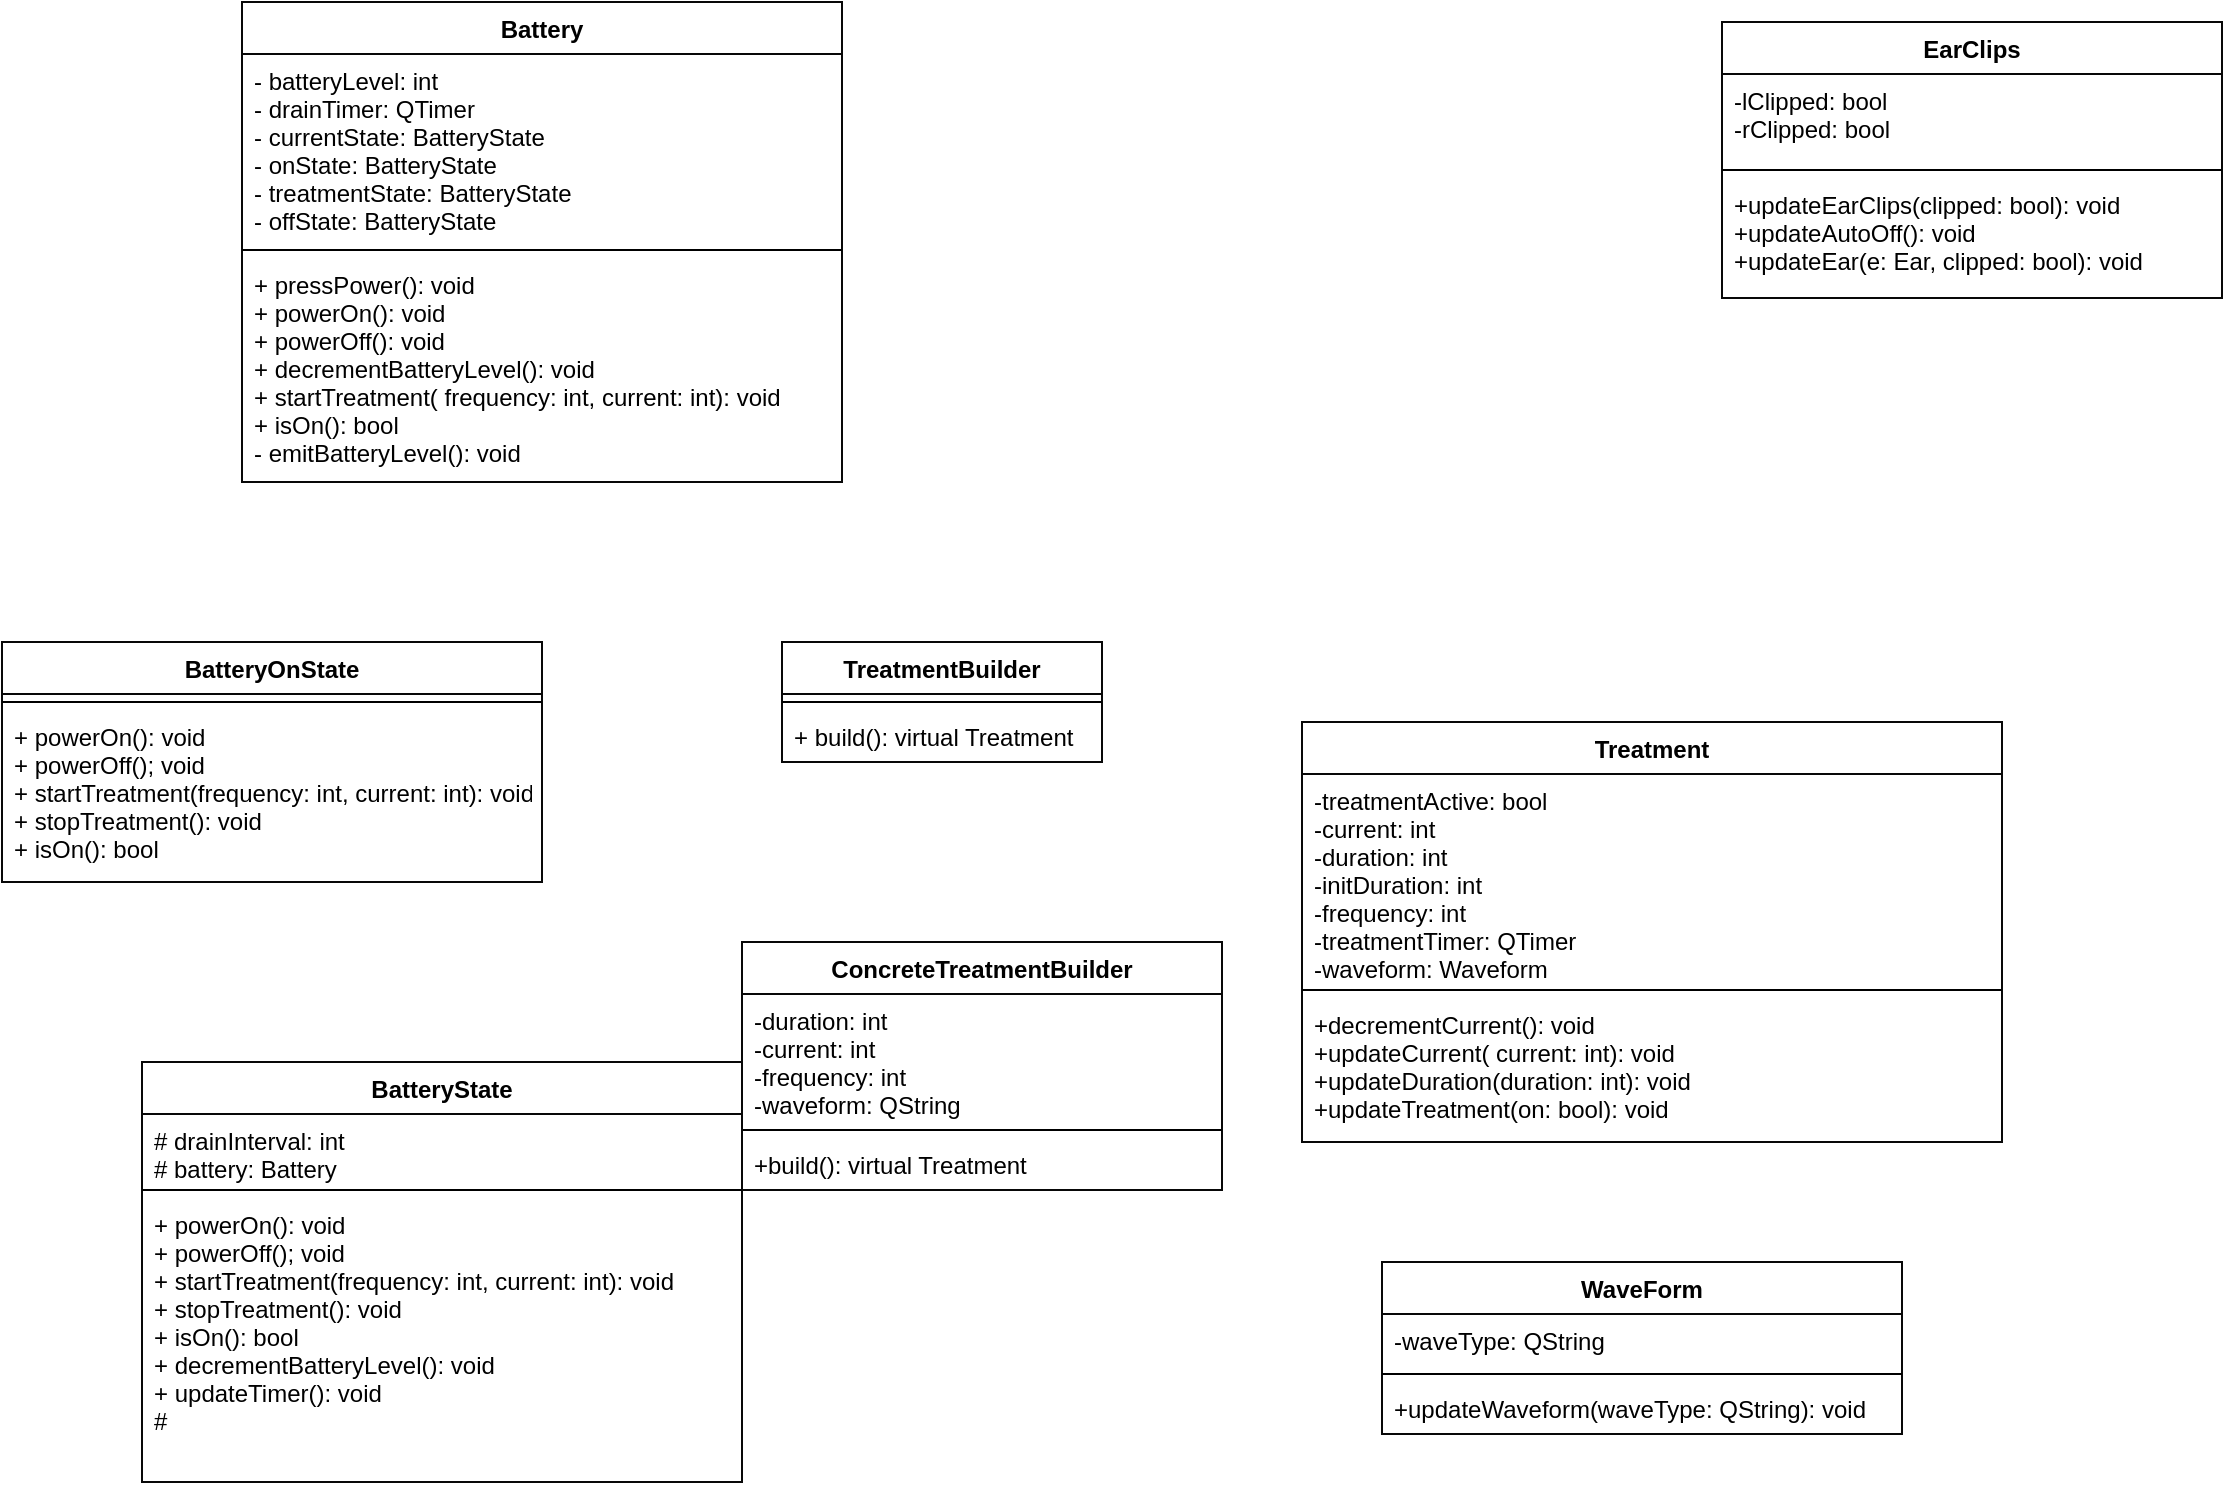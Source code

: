 <mxfile version="15.8.3" type="github">
  <diagram id="LALQUlqU7iQNpAiqEmpd" name="Page-1">
    <mxGraphModel dx="786" dy="514" grid="1" gridSize="10" guides="1" tooltips="1" connect="1" arrows="1" fold="1" page="1" pageScale="1" pageWidth="850" pageHeight="1100" math="0" shadow="0">
      <root>
        <mxCell id="0" />
        <mxCell id="1" parent="0" />
        <mxCell id="x4yOXPps99LkrINDUcCL-13" value="WaveForm" style="swimlane;fontStyle=1;align=center;verticalAlign=top;childLayout=stackLayout;horizontal=1;startSize=26;horizontalStack=0;resizeParent=1;resizeParentMax=0;resizeLast=0;collapsible=1;marginBottom=0;strokeColor=#080808;fillColor=none;" vertex="1" parent="1">
          <mxGeometry x="790" y="730" width="260" height="86" as="geometry" />
        </mxCell>
        <mxCell id="x4yOXPps99LkrINDUcCL-14" value="-waveType: QString" style="text;strokeColor=none;fillColor=none;align=left;verticalAlign=top;spacingLeft=4;spacingRight=4;overflow=hidden;rotatable=0;points=[[0,0.5],[1,0.5]];portConstraint=eastwest;" vertex="1" parent="x4yOXPps99LkrINDUcCL-13">
          <mxGeometry y="26" width="260" height="26" as="geometry" />
        </mxCell>
        <mxCell id="x4yOXPps99LkrINDUcCL-15" value="" style="line;strokeWidth=1;fillColor=none;align=left;verticalAlign=middle;spacingTop=-1;spacingLeft=3;spacingRight=3;rotatable=0;labelPosition=right;points=[];portConstraint=eastwest;" vertex="1" parent="x4yOXPps99LkrINDUcCL-13">
          <mxGeometry y="52" width="260" height="8" as="geometry" />
        </mxCell>
        <mxCell id="x4yOXPps99LkrINDUcCL-16" value="+updateWaveform(waveType: QString): void" style="text;strokeColor=none;fillColor=none;align=left;verticalAlign=top;spacingLeft=4;spacingRight=4;overflow=hidden;rotatable=0;points=[[0,0.5],[1,0.5]];portConstraint=eastwest;" vertex="1" parent="x4yOXPps99LkrINDUcCL-13">
          <mxGeometry y="60" width="260" height="26" as="geometry" />
        </mxCell>
        <mxCell id="x4yOXPps99LkrINDUcCL-17" value="Treatment" style="swimlane;fontStyle=1;align=center;verticalAlign=top;childLayout=stackLayout;horizontal=1;startSize=26;horizontalStack=0;resizeParent=1;resizeParentMax=0;resizeLast=0;collapsible=1;marginBottom=0;strokeColor=#080808;fillColor=none;" vertex="1" parent="1">
          <mxGeometry x="750" y="460" width="350" height="210" as="geometry" />
        </mxCell>
        <mxCell id="x4yOXPps99LkrINDUcCL-18" value="-treatmentActive: bool&#xa;-current: int&#xa;-duration: int&#xa;-initDuration: int&#xa;-frequency: int&#xa;-treatmentTimer: QTimer&#xa;-waveform: Waveform&#xa;" style="text;strokeColor=none;fillColor=none;align=left;verticalAlign=top;spacingLeft=4;spacingRight=4;overflow=hidden;rotatable=0;points=[[0,0.5],[1,0.5]];portConstraint=eastwest;" vertex="1" parent="x4yOXPps99LkrINDUcCL-17">
          <mxGeometry y="26" width="350" height="104" as="geometry" />
        </mxCell>
        <mxCell id="x4yOXPps99LkrINDUcCL-19" value="" style="line;strokeWidth=1;fillColor=none;align=left;verticalAlign=middle;spacingTop=-1;spacingLeft=3;spacingRight=3;rotatable=0;labelPosition=right;points=[];portConstraint=eastwest;" vertex="1" parent="x4yOXPps99LkrINDUcCL-17">
          <mxGeometry y="130" width="350" height="8" as="geometry" />
        </mxCell>
        <mxCell id="x4yOXPps99LkrINDUcCL-20" value="+decrementCurrent(): void&#xa;+updateCurrent( current: int): void&#xa;+updateDuration(duration: int): void&#xa;+updateTreatment(on: bool): void" style="text;strokeColor=none;fillColor=none;align=left;verticalAlign=top;spacingLeft=4;spacingRight=4;overflow=hidden;rotatable=0;points=[[0,0.5],[1,0.5]];portConstraint=eastwest;" vertex="1" parent="x4yOXPps99LkrINDUcCL-17">
          <mxGeometry y="138" width="350" height="72" as="geometry" />
        </mxCell>
        <mxCell id="x4yOXPps99LkrINDUcCL-21" value="TreatmentBuilder" style="swimlane;fontStyle=1;align=center;verticalAlign=top;childLayout=stackLayout;horizontal=1;startSize=26;horizontalStack=0;resizeParent=1;resizeParentMax=0;resizeLast=0;collapsible=1;marginBottom=0;strokeColor=#080808;fillColor=none;" vertex="1" parent="1">
          <mxGeometry x="490" y="420" width="160" height="60" as="geometry" />
        </mxCell>
        <mxCell id="x4yOXPps99LkrINDUcCL-23" value="" style="line;strokeWidth=1;fillColor=none;align=left;verticalAlign=middle;spacingTop=-1;spacingLeft=3;spacingRight=3;rotatable=0;labelPosition=right;points=[];portConstraint=eastwest;" vertex="1" parent="x4yOXPps99LkrINDUcCL-21">
          <mxGeometry y="26" width="160" height="8" as="geometry" />
        </mxCell>
        <mxCell id="x4yOXPps99LkrINDUcCL-24" value="+ build(): virtual Treatment" style="text;strokeColor=none;fillColor=none;align=left;verticalAlign=top;spacingLeft=4;spacingRight=4;overflow=hidden;rotatable=0;points=[[0,0.5],[1,0.5]];portConstraint=eastwest;" vertex="1" parent="x4yOXPps99LkrINDUcCL-21">
          <mxGeometry y="34" width="160" height="26" as="geometry" />
        </mxCell>
        <mxCell id="x4yOXPps99LkrINDUcCL-25" value="ConcreteTreatmentBuilder" style="swimlane;fontStyle=1;align=center;verticalAlign=top;childLayout=stackLayout;horizontal=1;startSize=26;horizontalStack=0;resizeParent=1;resizeParentMax=0;resizeLast=0;collapsible=1;marginBottom=0;strokeColor=#080808;fillColor=none;" vertex="1" parent="1">
          <mxGeometry x="470" y="570" width="240" height="124" as="geometry" />
        </mxCell>
        <mxCell id="x4yOXPps99LkrINDUcCL-26" value="-duration: int&#xa;-current: int&#xa;-frequency: int&#xa;-waveform: QString" style="text;strokeColor=none;fillColor=none;align=left;verticalAlign=top;spacingLeft=4;spacingRight=4;overflow=hidden;rotatable=0;points=[[0,0.5],[1,0.5]];portConstraint=eastwest;" vertex="1" parent="x4yOXPps99LkrINDUcCL-25">
          <mxGeometry y="26" width="240" height="64" as="geometry" />
        </mxCell>
        <mxCell id="x4yOXPps99LkrINDUcCL-27" value="" style="line;strokeWidth=1;fillColor=none;align=left;verticalAlign=middle;spacingTop=-1;spacingLeft=3;spacingRight=3;rotatable=0;labelPosition=right;points=[];portConstraint=eastwest;" vertex="1" parent="x4yOXPps99LkrINDUcCL-25">
          <mxGeometry y="90" width="240" height="8" as="geometry" />
        </mxCell>
        <mxCell id="x4yOXPps99LkrINDUcCL-28" value="+build(): virtual Treatment" style="text;strokeColor=none;fillColor=none;align=left;verticalAlign=top;spacingLeft=4;spacingRight=4;overflow=hidden;rotatable=0;points=[[0,0.5],[1,0.5]];portConstraint=eastwest;" vertex="1" parent="x4yOXPps99LkrINDUcCL-25">
          <mxGeometry y="98" width="240" height="26" as="geometry" />
        </mxCell>
        <mxCell id="x4yOXPps99LkrINDUcCL-29" value="EarClips" style="swimlane;fontStyle=1;align=center;verticalAlign=top;childLayout=stackLayout;horizontal=1;startSize=26;horizontalStack=0;resizeParent=1;resizeParentMax=0;resizeLast=0;collapsible=1;marginBottom=0;strokeColor=#080808;fillColor=none;" vertex="1" parent="1">
          <mxGeometry x="960" y="110" width="250" height="138" as="geometry" />
        </mxCell>
        <mxCell id="x4yOXPps99LkrINDUcCL-30" value="-lClipped: bool&#xa;-rClipped: bool" style="text;strokeColor=none;fillColor=none;align=left;verticalAlign=top;spacingLeft=4;spacingRight=4;overflow=hidden;rotatable=0;points=[[0,0.5],[1,0.5]];portConstraint=eastwest;" vertex="1" parent="x4yOXPps99LkrINDUcCL-29">
          <mxGeometry y="26" width="250" height="44" as="geometry" />
        </mxCell>
        <mxCell id="x4yOXPps99LkrINDUcCL-31" value="" style="line;strokeWidth=1;fillColor=none;align=left;verticalAlign=middle;spacingTop=-1;spacingLeft=3;spacingRight=3;rotatable=0;labelPosition=right;points=[];portConstraint=eastwest;" vertex="1" parent="x4yOXPps99LkrINDUcCL-29">
          <mxGeometry y="70" width="250" height="8" as="geometry" />
        </mxCell>
        <mxCell id="x4yOXPps99LkrINDUcCL-32" value="+updateEarClips(clipped: bool): void&#xa;+updateAutoOff(): void&#xa;+updateEar(e: Ear, clipped: bool): void" style="text;strokeColor=none;fillColor=none;align=left;verticalAlign=top;spacingLeft=4;spacingRight=4;overflow=hidden;rotatable=0;points=[[0,0.5],[1,0.5]];portConstraint=eastwest;" vertex="1" parent="x4yOXPps99LkrINDUcCL-29">
          <mxGeometry y="78" width="250" height="60" as="geometry" />
        </mxCell>
        <mxCell id="x4yOXPps99LkrINDUcCL-33" value="BatteryState" style="swimlane;fontStyle=1;align=center;verticalAlign=top;childLayout=stackLayout;horizontal=1;startSize=26;horizontalStack=0;resizeParent=1;resizeParentMax=0;resizeLast=0;collapsible=1;marginBottom=0;strokeColor=#080808;fillColor=none;" vertex="1" parent="1">
          <mxGeometry x="170" y="630" width="300" height="210" as="geometry" />
        </mxCell>
        <mxCell id="x4yOXPps99LkrINDUcCL-34" value="# drainInterval: int &#xa;# battery: Battery&#xa;" style="text;strokeColor=none;fillColor=none;align=left;verticalAlign=top;spacingLeft=4;spacingRight=4;overflow=hidden;rotatable=0;points=[[0,0.5],[1,0.5]];portConstraint=eastwest;" vertex="1" parent="x4yOXPps99LkrINDUcCL-33">
          <mxGeometry y="26" width="300" height="34" as="geometry" />
        </mxCell>
        <mxCell id="x4yOXPps99LkrINDUcCL-35" value="" style="line;strokeWidth=1;fillColor=none;align=left;verticalAlign=middle;spacingTop=-1;spacingLeft=3;spacingRight=3;rotatable=0;labelPosition=right;points=[];portConstraint=eastwest;" vertex="1" parent="x4yOXPps99LkrINDUcCL-33">
          <mxGeometry y="60" width="300" height="8" as="geometry" />
        </mxCell>
        <mxCell id="x4yOXPps99LkrINDUcCL-36" value="+ powerOn(): void&#xa;+ powerOff(); void&#xa;+ startTreatment(frequency: int, current: int): void&#xa;+ stopTreatment(): void&#xa;+ isOn(): bool&#xa;+ decrementBatteryLevel(): void&#xa;+ updateTimer(): void&#xa;# " style="text;strokeColor=none;fillColor=none;align=left;verticalAlign=top;spacingLeft=4;spacingRight=4;overflow=hidden;rotatable=0;points=[[0,0.5],[1,0.5]];portConstraint=eastwest;" vertex="1" parent="x4yOXPps99LkrINDUcCL-33">
          <mxGeometry y="68" width="300" height="142" as="geometry" />
        </mxCell>
        <mxCell id="x4yOXPps99LkrINDUcCL-37" value="BatteryOnState" style="swimlane;fontStyle=1;align=center;verticalAlign=top;childLayout=stackLayout;horizontal=1;startSize=26;horizontalStack=0;resizeParent=1;resizeParentMax=0;resizeLast=0;collapsible=1;marginBottom=0;strokeColor=#080808;fillColor=none;" vertex="1" parent="1">
          <mxGeometry x="100" y="420" width="270" height="120" as="geometry" />
        </mxCell>
        <mxCell id="x4yOXPps99LkrINDUcCL-39" value="" style="line;strokeWidth=1;fillColor=none;align=left;verticalAlign=middle;spacingTop=-1;spacingLeft=3;spacingRight=3;rotatable=0;labelPosition=right;points=[];portConstraint=eastwest;" vertex="1" parent="x4yOXPps99LkrINDUcCL-37">
          <mxGeometry y="26" width="270" height="8" as="geometry" />
        </mxCell>
        <mxCell id="x4yOXPps99LkrINDUcCL-40" value="+ powerOn(): void&#xa;+ powerOff(); void&#xa;+ startTreatment(frequency: int, current: int): void&#xa;+ stopTreatment(): void&#xa;+ isOn(): bool" style="text;strokeColor=none;fillColor=none;align=left;verticalAlign=top;spacingLeft=4;spacingRight=4;overflow=hidden;rotatable=0;points=[[0,0.5],[1,0.5]];portConstraint=eastwest;" vertex="1" parent="x4yOXPps99LkrINDUcCL-37">
          <mxGeometry y="34" width="270" height="86" as="geometry" />
        </mxCell>
        <mxCell id="x4yOXPps99LkrINDUcCL-41" value="Battery" style="swimlane;fontStyle=1;align=center;verticalAlign=top;childLayout=stackLayout;horizontal=1;startSize=26;horizontalStack=0;resizeParent=1;resizeParentMax=0;resizeLast=0;collapsible=1;marginBottom=0;strokeColor=#080808;fillColor=none;" vertex="1" parent="1">
          <mxGeometry x="220" y="100" width="300" height="240" as="geometry" />
        </mxCell>
        <mxCell id="x4yOXPps99LkrINDUcCL-42" value="- batteryLevel: int&#xa;- drainTimer: QTimer&#xa;- currentState: BatteryState&#xa;- onState: BatteryState&#xa;- treatmentState: BatteryState&#xa;- offState: BatteryState" style="text;strokeColor=none;fillColor=none;align=left;verticalAlign=top;spacingLeft=4;spacingRight=4;overflow=hidden;rotatable=0;points=[[0,0.5],[1,0.5]];portConstraint=eastwest;" vertex="1" parent="x4yOXPps99LkrINDUcCL-41">
          <mxGeometry y="26" width="300" height="94" as="geometry" />
        </mxCell>
        <mxCell id="x4yOXPps99LkrINDUcCL-43" value="" style="line;strokeWidth=1;fillColor=none;align=left;verticalAlign=middle;spacingTop=-1;spacingLeft=3;spacingRight=3;rotatable=0;labelPosition=right;points=[];portConstraint=eastwest;" vertex="1" parent="x4yOXPps99LkrINDUcCL-41">
          <mxGeometry y="120" width="300" height="8" as="geometry" />
        </mxCell>
        <mxCell id="x4yOXPps99LkrINDUcCL-44" value="+ pressPower(): void&#xa;+ powerOn(): void&#xa;+ powerOff(): void&#xa;+ decrementBatteryLevel(): void&#xa;+ startTreatment( frequency: int, current: int): void&#xa;+ isOn(): bool&#xa;- emitBatteryLevel(): void" style="text;strokeColor=none;fillColor=none;align=left;verticalAlign=top;spacingLeft=4;spacingRight=4;overflow=hidden;rotatable=0;points=[[0,0.5],[1,0.5]];portConstraint=eastwest;" vertex="1" parent="x4yOXPps99LkrINDUcCL-41">
          <mxGeometry y="128" width="300" height="112" as="geometry" />
        </mxCell>
      </root>
    </mxGraphModel>
  </diagram>
</mxfile>
